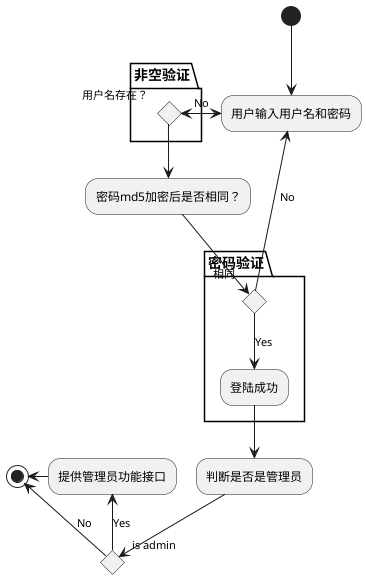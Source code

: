 @startuml
(*)  --> "用户输入用户名和密码"
partition 非空验证 {
If "用户名存在？" then
-right-> [No] "用户输入用户名和密码"
}
Else
    --> "密码md5加密后是否相同？"
    partition 密码验证 {
        If "相同" then
            -down->[Yes]登陆成功
    }
            --> "判断是否是管理员"
            If "is admin" then
                -left->[Yes] "提供管理员功能接口"
                -left->(*)
            Else
                -->[No](*)
            Endif

         Else
            -->[No] "用户输入用户名和密码"
         Endif
Endif
@enduml